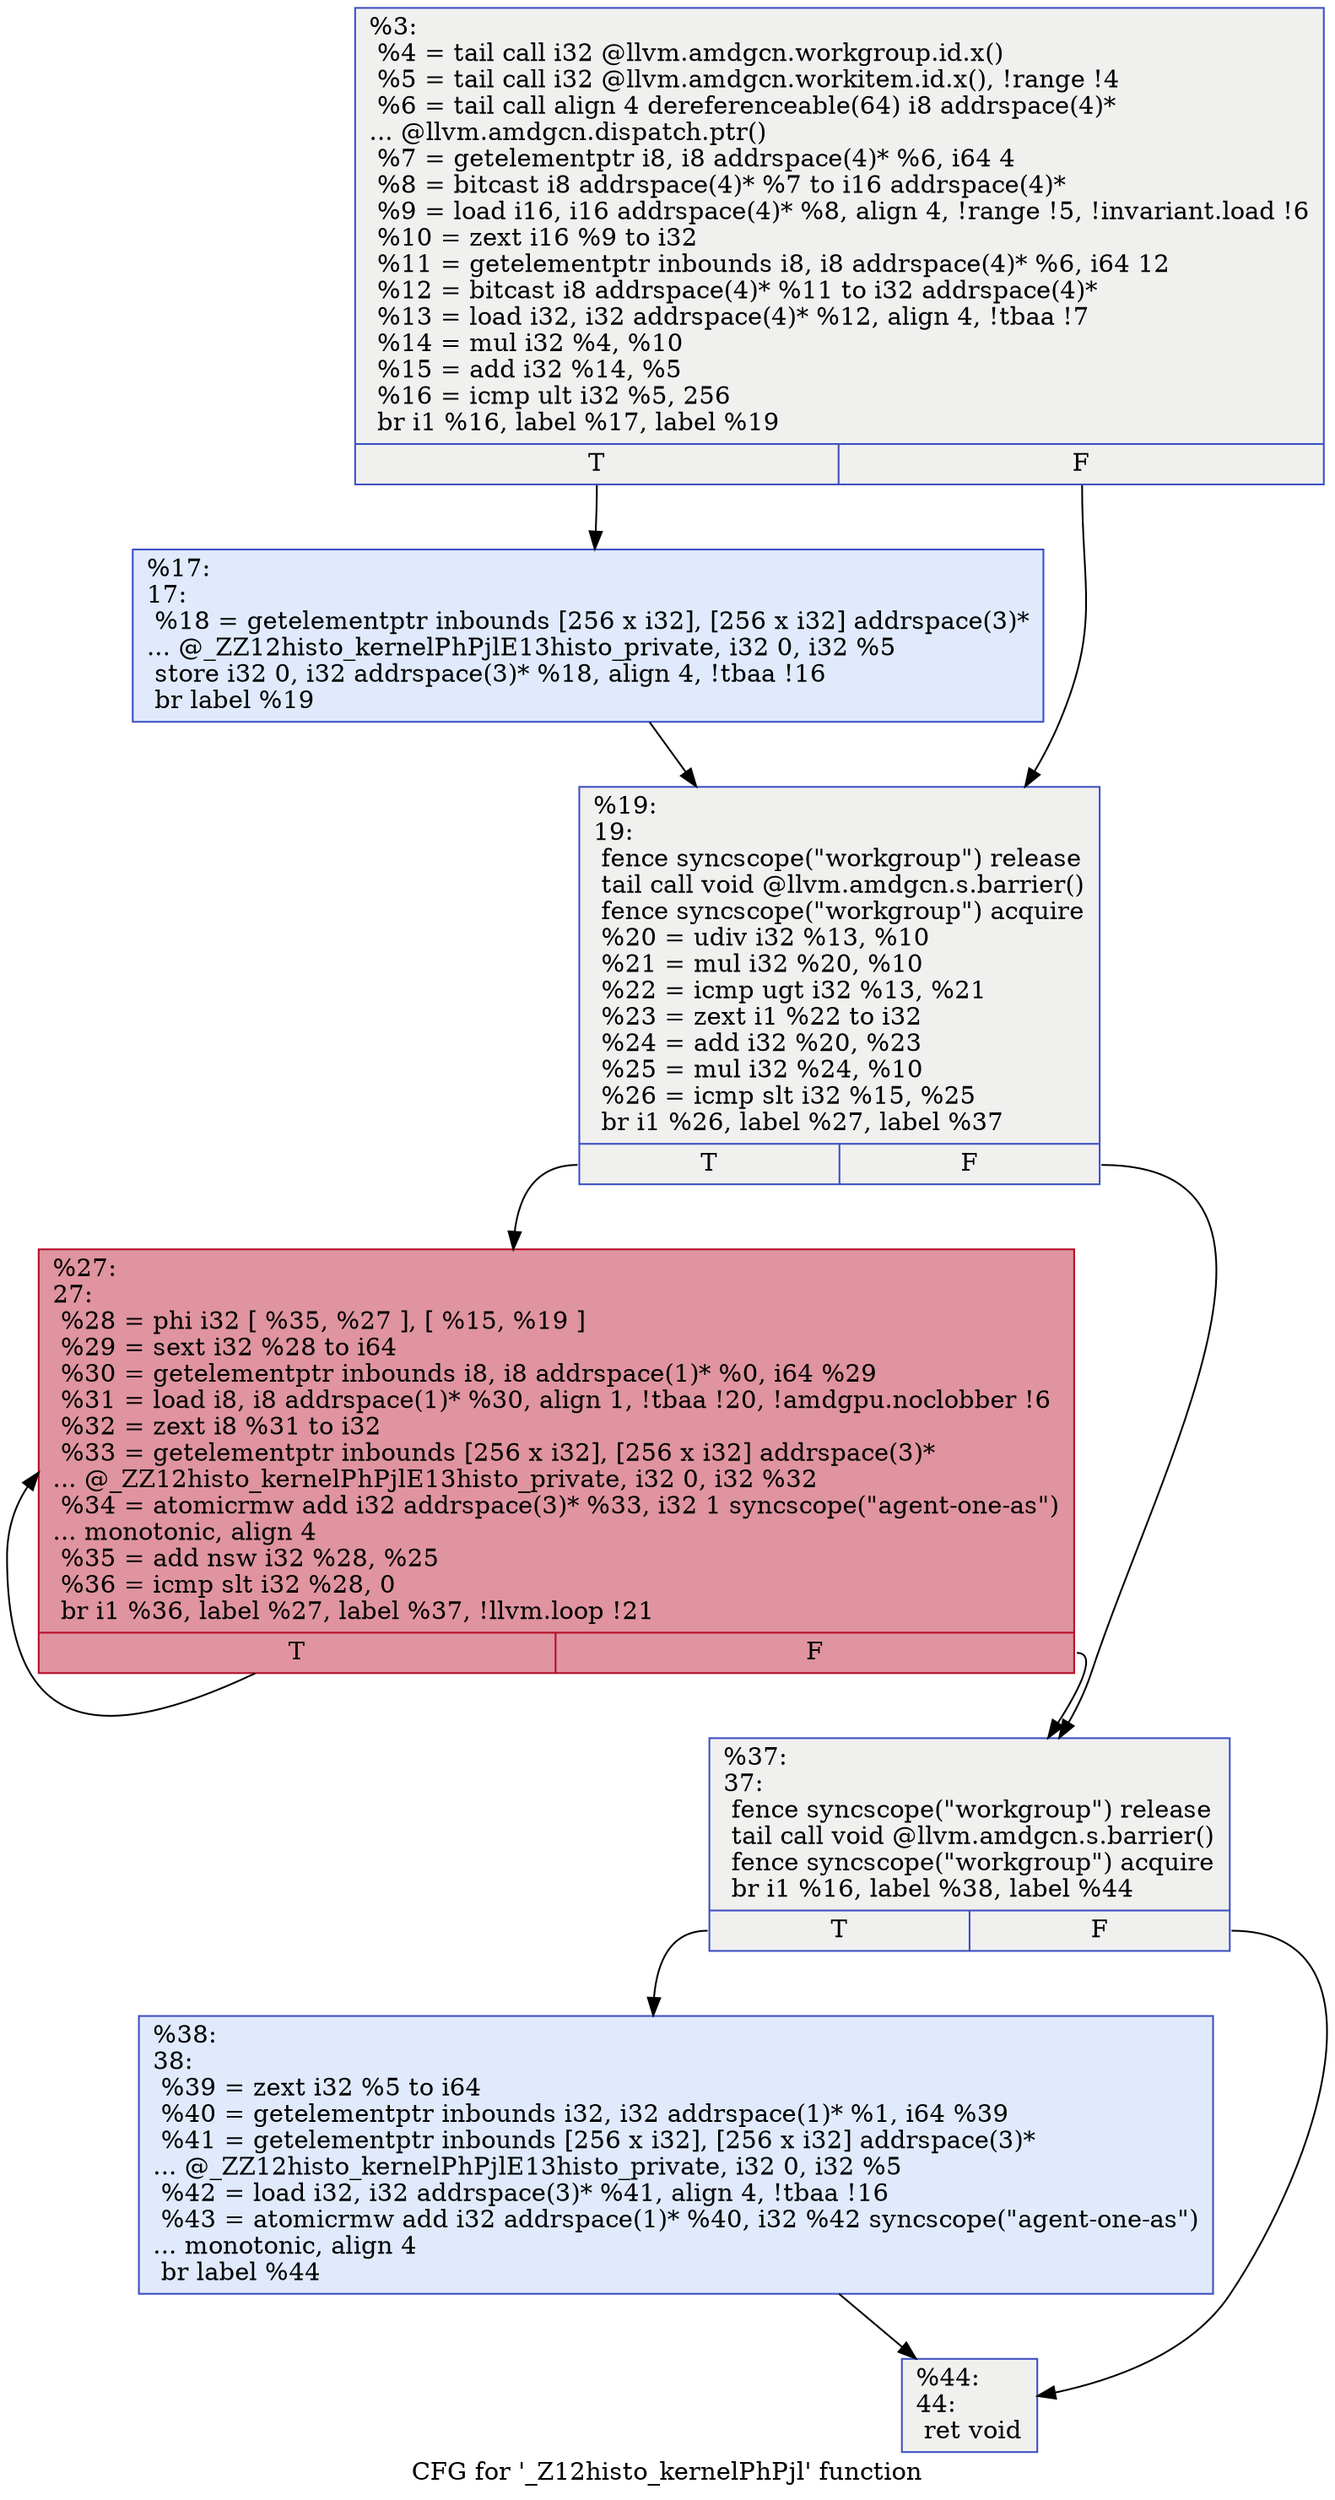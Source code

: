 digraph "CFG for '_Z12histo_kernelPhPjl' function" {
	label="CFG for '_Z12histo_kernelPhPjl' function";

	Node0x5109500 [shape=record,color="#3d50c3ff", style=filled, fillcolor="#dedcdb70",label="{%3:\l  %4 = tail call i32 @llvm.amdgcn.workgroup.id.x()\l  %5 = tail call i32 @llvm.amdgcn.workitem.id.x(), !range !4\l  %6 = tail call align 4 dereferenceable(64) i8 addrspace(4)*\l... @llvm.amdgcn.dispatch.ptr()\l  %7 = getelementptr i8, i8 addrspace(4)* %6, i64 4\l  %8 = bitcast i8 addrspace(4)* %7 to i16 addrspace(4)*\l  %9 = load i16, i16 addrspace(4)* %8, align 4, !range !5, !invariant.load !6\l  %10 = zext i16 %9 to i32\l  %11 = getelementptr inbounds i8, i8 addrspace(4)* %6, i64 12\l  %12 = bitcast i8 addrspace(4)* %11 to i32 addrspace(4)*\l  %13 = load i32, i32 addrspace(4)* %12, align 4, !tbaa !7\l  %14 = mul i32 %4, %10\l  %15 = add i32 %14, %5\l  %16 = icmp ult i32 %5, 256\l  br i1 %16, label %17, label %19\l|{<s0>T|<s1>F}}"];
	Node0x5109500:s0 -> Node0x51096e0;
	Node0x5109500:s1 -> Node0x510ae50;
	Node0x51096e0 [shape=record,color="#3d50c3ff", style=filled, fillcolor="#b9d0f970",label="{%17:\l17:                                               \l  %18 = getelementptr inbounds [256 x i32], [256 x i32] addrspace(3)*\l... @_ZZ12histo_kernelPhPjlE13histo_private, i32 0, i32 %5\l  store i32 0, i32 addrspace(3)* %18, align 4, !tbaa !16\l  br label %19\l}"];
	Node0x51096e0 -> Node0x510ae50;
	Node0x510ae50 [shape=record,color="#3d50c3ff", style=filled, fillcolor="#dedcdb70",label="{%19:\l19:                                               \l  fence syncscope(\"workgroup\") release\l  tail call void @llvm.amdgcn.s.barrier()\l  fence syncscope(\"workgroup\") acquire\l  %20 = udiv i32 %13, %10\l  %21 = mul i32 %20, %10\l  %22 = icmp ugt i32 %13, %21\l  %23 = zext i1 %22 to i32\l  %24 = add i32 %20, %23\l  %25 = mul i32 %24, %10\l  %26 = icmp slt i32 %15, %25\l  br i1 %26, label %27, label %37\l|{<s0>T|<s1>F}}"];
	Node0x510ae50:s0 -> Node0x510c2e0;
	Node0x510ae50:s1 -> Node0x510c370;
	Node0x510c2e0 [shape=record,color="#b70d28ff", style=filled, fillcolor="#b70d2870",label="{%27:\l27:                                               \l  %28 = phi i32 [ %35, %27 ], [ %15, %19 ]\l  %29 = sext i32 %28 to i64\l  %30 = getelementptr inbounds i8, i8 addrspace(1)* %0, i64 %29\l  %31 = load i8, i8 addrspace(1)* %30, align 1, !tbaa !20, !amdgpu.noclobber !6\l  %32 = zext i8 %31 to i32\l  %33 = getelementptr inbounds [256 x i32], [256 x i32] addrspace(3)*\l... @_ZZ12histo_kernelPhPjlE13histo_private, i32 0, i32 %32\l  %34 = atomicrmw add i32 addrspace(3)* %33, i32 1 syncscope(\"agent-one-as\")\l... monotonic, align 4\l  %35 = add nsw i32 %28, %25\l  %36 = icmp slt i32 %28, 0\l  br i1 %36, label %27, label %37, !llvm.loop !21\l|{<s0>T|<s1>F}}"];
	Node0x510c2e0:s0 -> Node0x510c2e0;
	Node0x510c2e0:s1 -> Node0x510c370;
	Node0x510c370 [shape=record,color="#3d50c3ff", style=filled, fillcolor="#dedcdb70",label="{%37:\l37:                                               \l  fence syncscope(\"workgroup\") release\l  tail call void @llvm.amdgcn.s.barrier()\l  fence syncscope(\"workgroup\") acquire\l  br i1 %16, label %38, label %44\l|{<s0>T|<s1>F}}"];
	Node0x510c370:s0 -> Node0x510d660;
	Node0x510c370:s1 -> Node0x510d6b0;
	Node0x510d660 [shape=record,color="#3d50c3ff", style=filled, fillcolor="#b9d0f970",label="{%38:\l38:                                               \l  %39 = zext i32 %5 to i64\l  %40 = getelementptr inbounds i32, i32 addrspace(1)* %1, i64 %39\l  %41 = getelementptr inbounds [256 x i32], [256 x i32] addrspace(3)*\l... @_ZZ12histo_kernelPhPjlE13histo_private, i32 0, i32 %5\l  %42 = load i32, i32 addrspace(3)* %41, align 4, !tbaa !16\l  %43 = atomicrmw add i32 addrspace(1)* %40, i32 %42 syncscope(\"agent-one-as\")\l... monotonic, align 4\l  br label %44\l}"];
	Node0x510d660 -> Node0x510d6b0;
	Node0x510d6b0 [shape=record,color="#3d50c3ff", style=filled, fillcolor="#dedcdb70",label="{%44:\l44:                                               \l  ret void\l}"];
}
